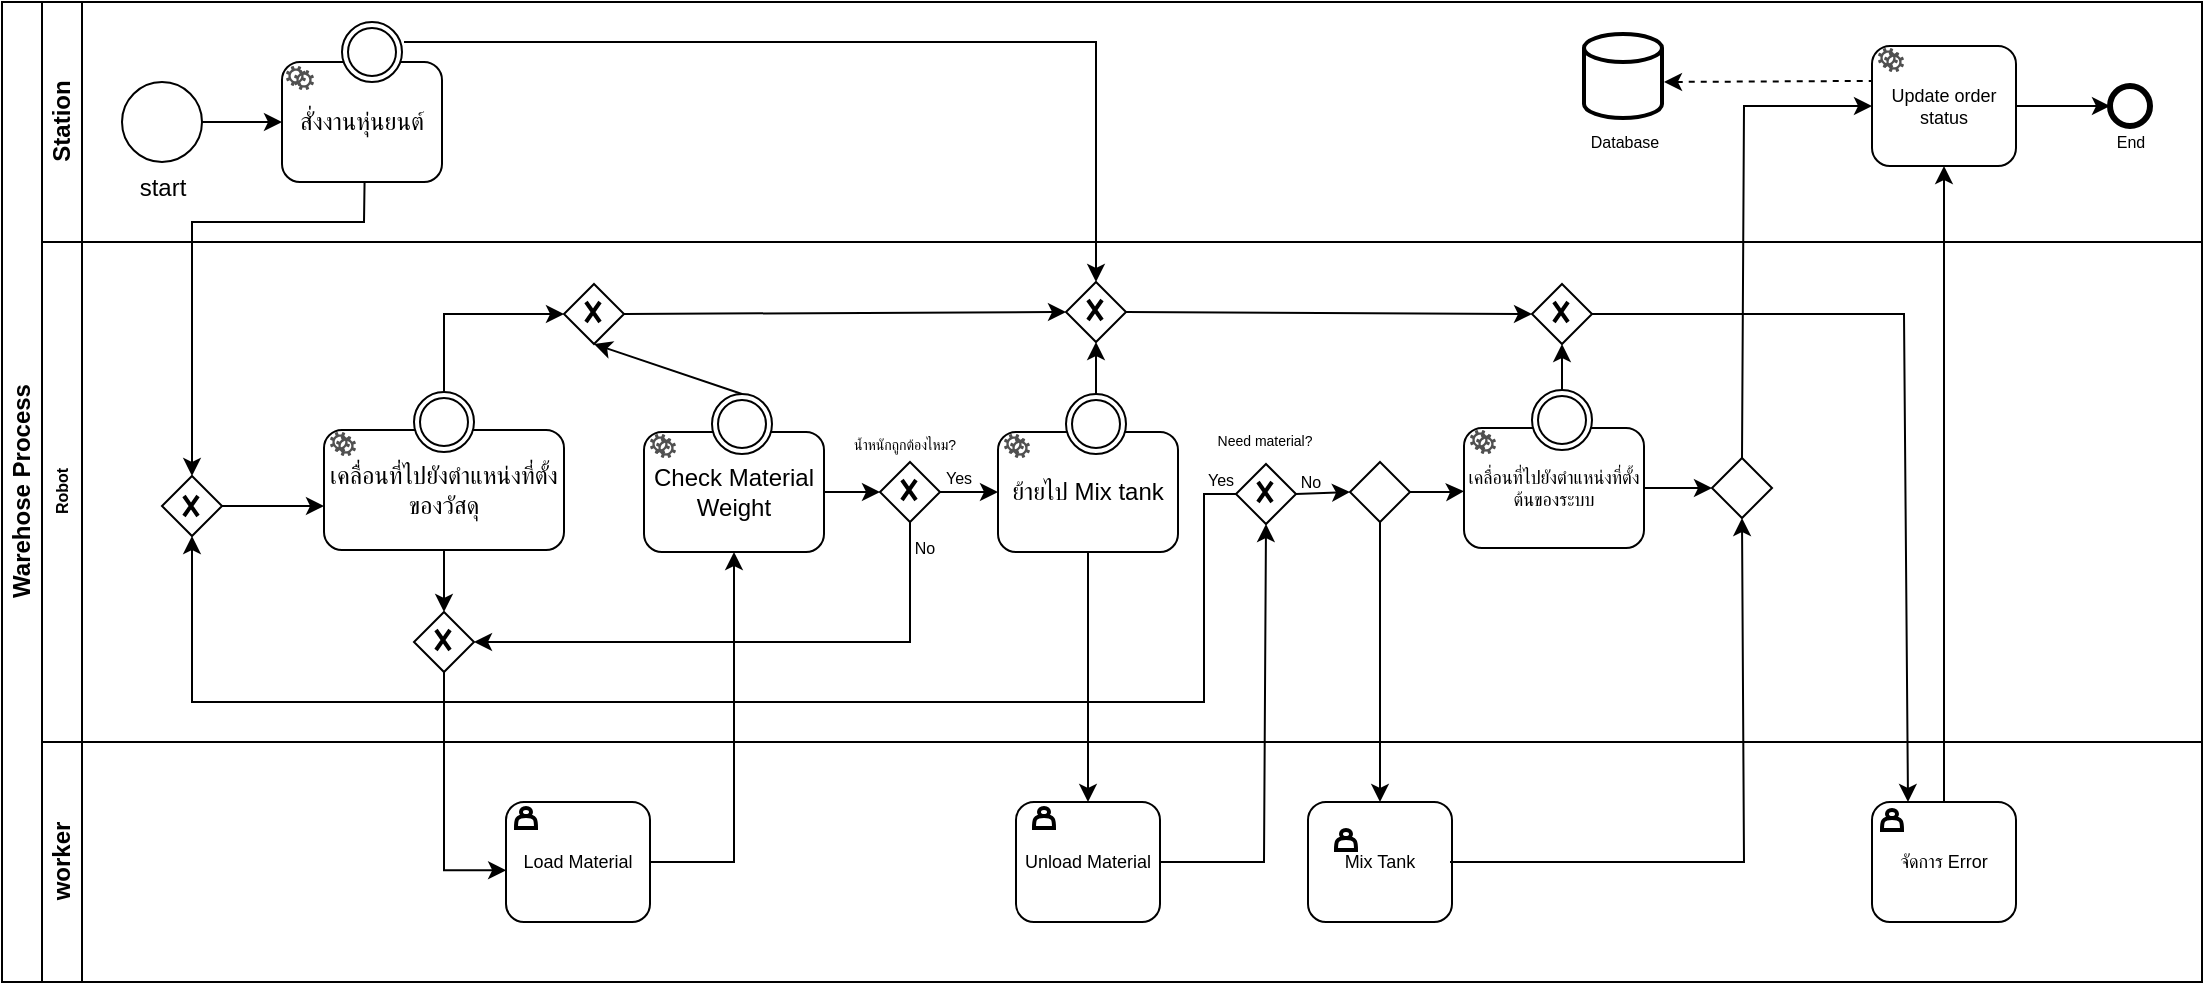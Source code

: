 <mxfile version="24.3.0" type="github">
  <diagram id="prtHgNgQTEPvFCAcTncT" name="Page-1">
    <mxGraphModel dx="206" dy="119" grid="1" gridSize="10" guides="1" tooltips="1" connect="1" arrows="1" fold="1" page="1" pageScale="1" pageWidth="1200" pageHeight="1600" math="0" shadow="0">
      <root>
        <mxCell id="0" />
        <mxCell id="1" parent="0" />
        <mxCell id="50eX8-EQaEEPfpNOqsvf-22" value="" style="edgeStyle=orthogonalEdgeStyle;rounded=0;orthogonalLoop=1;jettySize=auto;html=1;entryX=0.5;entryY=0;entryDx=0;entryDy=0;" parent="1" source="50eX8-EQaEEPfpNOqsvf-12" target="50eX8-EQaEEPfpNOqsvf-20" edge="1">
          <mxGeometry relative="1" as="geometry" />
        </mxCell>
        <mxCell id="50eX8-EQaEEPfpNOqsvf-12" value="เคลื่อนที่ไปยังตำแหน่งที่ตั้งของวัสดุ" style="rounded=1;whiteSpace=wrap;html=1;" parent="1" vertex="1">
          <mxGeometry x="200" y="334" width="120" height="60" as="geometry" />
        </mxCell>
        <mxCell id="50eX8-EQaEEPfpNOqsvf-9" value="" style="rhombus;whiteSpace=wrap;html=1;" parent="1" vertex="1">
          <mxGeometry x="119" y="357" width="30" height="30" as="geometry" />
        </mxCell>
        <mxCell id="dNxyNK7c78bLwvsdeMH5-19" value="Warehose Process" style="swimlane;html=1;childLayout=stackLayout;resizeParent=1;resizeParentMax=0;horizontal=0;startSize=20;horizontalStack=0;" parent="1" vertex="1">
          <mxGeometry x="39" y="120" width="1100" height="490" as="geometry" />
        </mxCell>
        <mxCell id="dNxyNK7c78bLwvsdeMH5-20" value="Station" style="swimlane;html=1;startSize=20;horizontal=0;" parent="dNxyNK7c78bLwvsdeMH5-19" vertex="1">
          <mxGeometry x="20" width="1080" height="120" as="geometry" />
        </mxCell>
        <mxCell id="dNxyNK7c78bLwvsdeMH5-25" value="" style="edgeStyle=orthogonalEdgeStyle;rounded=0;orthogonalLoop=1;jettySize=auto;html=1;" parent="dNxyNK7c78bLwvsdeMH5-20" source="dNxyNK7c78bLwvsdeMH5-23" target="dNxyNK7c78bLwvsdeMH5-24" edge="1">
          <mxGeometry relative="1" as="geometry" />
        </mxCell>
        <mxCell id="dNxyNK7c78bLwvsdeMH5-23" value="" style="ellipse;whiteSpace=wrap;html=1;" parent="dNxyNK7c78bLwvsdeMH5-20" vertex="1">
          <mxGeometry x="40" y="40" width="40" height="40" as="geometry" />
        </mxCell>
        <mxCell id="dNxyNK7c78bLwvsdeMH5-24" value="สั่งงานหุ่นยนต์" style="rounded=1;whiteSpace=wrap;html=1;fontFamily=Helvetica;fontSize=12;fontColor=#000000;align=center;" parent="dNxyNK7c78bLwvsdeMH5-20" vertex="1">
          <mxGeometry x="120" y="30" width="80" height="60" as="geometry" />
        </mxCell>
        <mxCell id="50eX8-EQaEEPfpNOqsvf-4" value="" style="group" parent="dNxyNK7c78bLwvsdeMH5-20" vertex="1" connectable="0">
          <mxGeometry x="150" y="10" width="30" height="30" as="geometry" />
        </mxCell>
        <mxCell id="50eX8-EQaEEPfpNOqsvf-2" value="" style="ellipse;whiteSpace=wrap;html=1;" parent="50eX8-EQaEEPfpNOqsvf-4" vertex="1">
          <mxGeometry width="30" height="30" as="geometry" />
        </mxCell>
        <mxCell id="50eX8-EQaEEPfpNOqsvf-3" value="" style="ellipse;whiteSpace=wrap;html=1;" parent="50eX8-EQaEEPfpNOqsvf-4" vertex="1">
          <mxGeometry x="3" y="3" width="24" height="24" as="geometry" />
        </mxCell>
        <mxCell id="50eX8-EQaEEPfpNOqsvf-7" value="" style="sketch=0;pointerEvents=1;shadow=0;dashed=0;html=1;strokeColor=none;labelPosition=center;verticalLabelPosition=bottom;verticalAlign=top;align=center;fillColor=#505050;shape=mxgraph.mscae.enterprise.settings" parent="dNxyNK7c78bLwvsdeMH5-20" vertex="1">
          <mxGeometry x="122" y="32" width="10" height="10" as="geometry" />
        </mxCell>
        <mxCell id="50eX8-EQaEEPfpNOqsvf-85" value="" style="ellipse;whiteSpace=wrap;html=1;strokeWidth=3;" parent="dNxyNK7c78bLwvsdeMH5-20" vertex="1">
          <mxGeometry x="1034" y="42" width="20" height="20" as="geometry" />
        </mxCell>
        <mxCell id="50eX8-EQaEEPfpNOqsvf-88" value="" style="strokeWidth=2;html=1;shape=mxgraph.flowchart.database;whiteSpace=wrap;" parent="dNxyNK7c78bLwvsdeMH5-20" vertex="1">
          <mxGeometry x="771" y="16" width="39" height="42" as="geometry" />
        </mxCell>
        <mxCell id="50eX8-EQaEEPfpNOqsvf-89" value="Database" style="text;html=1;align=center;verticalAlign=middle;resizable=0;points=[];autosize=1;strokeColor=none;fillColor=none;fontSize=8;" parent="dNxyNK7c78bLwvsdeMH5-20" vertex="1">
          <mxGeometry x="760.5" y="60" width="60" height="20" as="geometry" />
        </mxCell>
        <mxCell id="50eX8-EQaEEPfpNOqsvf-15" value="" style="sketch=0;pointerEvents=1;shadow=0;dashed=0;html=1;strokeColor=none;labelPosition=center;verticalLabelPosition=bottom;verticalAlign=top;align=center;fillColor=#505050;shape=mxgraph.mscae.enterprise.settings" parent="dNxyNK7c78bLwvsdeMH5-20" vertex="1">
          <mxGeometry x="126" y="34" width="10" height="10" as="geometry" />
        </mxCell>
        <mxCell id="dNxyNK7c78bLwvsdeMH5-21" value="Robot" style="swimlane;html=1;startSize=20;horizontal=0;fontSize=8;" parent="dNxyNK7c78bLwvsdeMH5-19" vertex="1">
          <mxGeometry x="20" y="120" width="1080" height="250" as="geometry" />
        </mxCell>
        <mxCell id="50eX8-EQaEEPfpNOqsvf-11" value="" style="shape=mxgraph.sysml.x;strokeWidth=2;" parent="dNxyNK7c78bLwvsdeMH5-21" vertex="1">
          <mxGeometry x="71" y="127" width="7" height="10" as="geometry" />
        </mxCell>
        <mxCell id="50eX8-EQaEEPfpNOqsvf-17" value="" style="group" parent="dNxyNK7c78bLwvsdeMH5-21" vertex="1" connectable="0">
          <mxGeometry x="186" y="75" width="30" height="30" as="geometry" />
        </mxCell>
        <mxCell id="50eX8-EQaEEPfpNOqsvf-18" value="" style="ellipse;whiteSpace=wrap;html=1;" parent="50eX8-EQaEEPfpNOqsvf-17" vertex="1">
          <mxGeometry width="30" height="30" as="geometry" />
        </mxCell>
        <mxCell id="50eX8-EQaEEPfpNOqsvf-19" value="" style="ellipse;whiteSpace=wrap;html=1;" parent="50eX8-EQaEEPfpNOqsvf-17" vertex="1">
          <mxGeometry x="3" y="3" width="24" height="24" as="geometry" />
        </mxCell>
        <mxCell id="50eX8-EQaEEPfpNOqsvf-20" value="" style="rhombus;whiteSpace=wrap;html=1;" parent="dNxyNK7c78bLwvsdeMH5-21" vertex="1">
          <mxGeometry x="186" y="185" width="30" height="30" as="geometry" />
        </mxCell>
        <mxCell id="50eX8-EQaEEPfpNOqsvf-51" value="" style="edgeStyle=none;orthogonalLoop=1;jettySize=auto;html=1;rounded=0;entryX=0;entryY=0.5;entryDx=0;entryDy=0;" parent="dNxyNK7c78bLwvsdeMH5-21" target="50eX8-EQaEEPfpNOqsvf-38" edge="1">
          <mxGeometry width="100" relative="1" as="geometry">
            <mxPoint x="291" y="36" as="sourcePoint" />
            <mxPoint x="391" y="36" as="targetPoint" />
            <Array as="points" />
          </mxGeometry>
        </mxCell>
        <mxCell id="50eX8-EQaEEPfpNOqsvf-61" value="No" style="text;html=1;align=center;verticalAlign=middle;resizable=0;points=[];autosize=1;strokeColor=none;fillColor=none;fontSize=8;" parent="dNxyNK7c78bLwvsdeMH5-21" vertex="1">
          <mxGeometry x="619" y="110" width="30" height="20" as="geometry" />
        </mxCell>
        <mxCell id="dNxyNK7c78bLwvsdeMH5-22" value="worker" style="swimlane;html=1;startSize=20;horizontal=0;" parent="dNxyNK7c78bLwvsdeMH5-19" vertex="1">
          <mxGeometry x="20" y="370" width="1080" height="120" as="geometry" />
        </mxCell>
        <mxCell id="50eX8-EQaEEPfpNOqsvf-91" value="Load Material" style="rounded=1;whiteSpace=wrap;html=1;fontSize=9;" parent="dNxyNK7c78bLwvsdeMH5-22" vertex="1">
          <mxGeometry x="232" y="30" width="72" height="60" as="geometry" />
        </mxCell>
        <mxCell id="50eX8-EQaEEPfpNOqsvf-94" value="Unload Material" style="rounded=1;whiteSpace=wrap;html=1;fontSize=9;" parent="dNxyNK7c78bLwvsdeMH5-22" vertex="1">
          <mxGeometry x="487" y="30" width="72" height="60" as="geometry" />
        </mxCell>
        <mxCell id="50eX8-EQaEEPfpNOqsvf-97" value="Mix Tank" style="rounded=1;whiteSpace=wrap;html=1;fontSize=9;" parent="dNxyNK7c78bLwvsdeMH5-22" vertex="1">
          <mxGeometry x="633" y="30" width="72" height="60" as="geometry" />
        </mxCell>
        <mxCell id="50eX8-EQaEEPfpNOqsvf-100" value="จัดการ Error" style="rounded=1;whiteSpace=wrap;html=1;fontSize=9;" parent="dNxyNK7c78bLwvsdeMH5-22" vertex="1">
          <mxGeometry x="915" y="30" width="72" height="60" as="geometry" />
        </mxCell>
        <mxCell id="50eX8-EQaEEPfpNOqsvf-103" value="" style="shape=actor;whiteSpace=wrap;html=1;strokeWidth=2;" parent="dNxyNK7c78bLwvsdeMH5-22" vertex="1">
          <mxGeometry x="237" y="33" width="10" height="10" as="geometry" />
        </mxCell>
        <mxCell id="50eX8-EQaEEPfpNOqsvf-104" value="" style="shape=actor;whiteSpace=wrap;html=1;strokeWidth=2;" parent="dNxyNK7c78bLwvsdeMH5-22" vertex="1">
          <mxGeometry x="496" y="33" width="10" height="10" as="geometry" />
        </mxCell>
        <mxCell id="50eX8-EQaEEPfpNOqsvf-105" value="" style="shape=actor;whiteSpace=wrap;html=1;strokeWidth=2;" parent="dNxyNK7c78bLwvsdeMH5-22" vertex="1">
          <mxGeometry x="920" y="34" width="10" height="10" as="geometry" />
        </mxCell>
        <mxCell id="50eX8-EQaEEPfpNOqsvf-107" value="" style="edgeStyle=orthogonalEdgeStyle;rounded=0;orthogonalLoop=1;jettySize=auto;html=1;exitX=0.5;exitY=1;exitDx=0;exitDy=0;entryX=0.001;entryY=0.569;entryDx=0;entryDy=0;entryPerimeter=0;" parent="dNxyNK7c78bLwvsdeMH5-19" source="50eX8-EQaEEPfpNOqsvf-20" target="50eX8-EQaEEPfpNOqsvf-91" edge="1">
          <mxGeometry relative="1" as="geometry">
            <mxPoint x="191" y="366.5" as="sourcePoint" />
            <mxPoint x="217" y="449.5" as="targetPoint" />
          </mxGeometry>
        </mxCell>
        <mxCell id="50eX8-EQaEEPfpNOqsvf-1" value="start" style="text;html=1;align=center;verticalAlign=middle;resizable=0;points=[];autosize=1;strokeColor=none;fillColor=none;" parent="1" vertex="1">
          <mxGeometry x="94" y="198" width="50" height="30" as="geometry" />
        </mxCell>
        <mxCell id="50eX8-EQaEEPfpNOqsvf-10" value="" style="edgeStyle=none;orthogonalLoop=1;jettySize=auto;html=1;rounded=0;exitX=0.516;exitY=1.001;exitDx=0;exitDy=0;entryX=0.5;entryY=0;entryDx=0;entryDy=0;exitPerimeter=0;" parent="1" source="dNxyNK7c78bLwvsdeMH5-24" target="50eX8-EQaEEPfpNOqsvf-9" edge="1">
          <mxGeometry width="100" relative="1" as="geometry">
            <mxPoint x="110" y="270" as="sourcePoint" />
            <mxPoint x="210" y="270" as="targetPoint" />
            <Array as="points">
              <mxPoint x="220" y="230" />
              <mxPoint x="134" y="230" />
            </Array>
          </mxGeometry>
        </mxCell>
        <mxCell id="50eX8-EQaEEPfpNOqsvf-13" value="" style="edgeStyle=none;orthogonalLoop=1;jettySize=auto;html=1;rounded=0;exitX=1;exitY=0.5;exitDx=0;exitDy=0;" parent="1" source="50eX8-EQaEEPfpNOqsvf-9" edge="1">
          <mxGeometry width="100" relative="1" as="geometry">
            <mxPoint x="100" y="372" as="sourcePoint" />
            <mxPoint x="200" y="372" as="targetPoint" />
            <Array as="points" />
          </mxGeometry>
        </mxCell>
        <mxCell id="50eX8-EQaEEPfpNOqsvf-8" value="" style="sketch=0;pointerEvents=1;shadow=0;dashed=0;html=1;strokeColor=none;labelPosition=center;verticalLabelPosition=bottom;verticalAlign=top;align=center;fillColor=#505050;shape=mxgraph.mscae.enterprise.settings" parent="1" vertex="1">
          <mxGeometry x="203" y="335" width="10" height="10" as="geometry" />
        </mxCell>
        <mxCell id="50eX8-EQaEEPfpNOqsvf-16" value="" style="sketch=0;pointerEvents=1;shadow=0;dashed=0;html=1;strokeColor=none;labelPosition=center;verticalLabelPosition=bottom;verticalAlign=top;align=center;fillColor=#505050;shape=mxgraph.mscae.enterprise.settings" parent="1" vertex="1">
          <mxGeometry x="206" y="337" width="10" height="10" as="geometry" />
        </mxCell>
        <mxCell id="50eX8-EQaEEPfpNOqsvf-21" value="" style="shape=mxgraph.sysml.x;strokeWidth=2;" parent="1" vertex="1">
          <mxGeometry x="256" y="434" width="7" height="10" as="geometry" />
        </mxCell>
        <mxCell id="50eX8-EQaEEPfpNOqsvf-31" value="" style="edgeStyle=orthogonalEdgeStyle;rounded=0;orthogonalLoop=1;jettySize=auto;html=1;entryX=0;entryY=0.5;entryDx=0;entryDy=0;" parent="1" source="50eX8-EQaEEPfpNOqsvf-23" target="50eX8-EQaEEPfpNOqsvf-29" edge="1">
          <mxGeometry relative="1" as="geometry" />
        </mxCell>
        <mxCell id="50eX8-EQaEEPfpNOqsvf-23" value="Check Material Weight" style="rounded=1;whiteSpace=wrap;html=1;" parent="1" vertex="1">
          <mxGeometry x="360" y="335" width="90" height="60" as="geometry" />
        </mxCell>
        <mxCell id="50eX8-EQaEEPfpNOqsvf-24" value="" style="group" parent="1" vertex="1" connectable="0">
          <mxGeometry x="394" y="316" width="30" height="30" as="geometry" />
        </mxCell>
        <mxCell id="50eX8-EQaEEPfpNOqsvf-25" value="" style="ellipse;whiteSpace=wrap;html=1;" parent="50eX8-EQaEEPfpNOqsvf-24" vertex="1">
          <mxGeometry width="30" height="30" as="geometry" />
        </mxCell>
        <mxCell id="50eX8-EQaEEPfpNOqsvf-26" value="" style="ellipse;whiteSpace=wrap;html=1;" parent="50eX8-EQaEEPfpNOqsvf-24" vertex="1">
          <mxGeometry x="3" y="3" width="24" height="24" as="geometry" />
        </mxCell>
        <mxCell id="50eX8-EQaEEPfpNOqsvf-27" value="" style="sketch=0;pointerEvents=1;shadow=0;dashed=0;html=1;strokeColor=none;labelPosition=center;verticalLabelPosition=bottom;verticalAlign=top;align=center;fillColor=#505050;shape=mxgraph.mscae.enterprise.settings" parent="1" vertex="1">
          <mxGeometry x="363" y="336" width="10" height="10" as="geometry" />
        </mxCell>
        <mxCell id="50eX8-EQaEEPfpNOqsvf-28" value="" style="sketch=0;pointerEvents=1;shadow=0;dashed=0;html=1;strokeColor=none;labelPosition=center;verticalLabelPosition=bottom;verticalAlign=top;align=center;fillColor=#505050;shape=mxgraph.mscae.enterprise.settings" parent="1" vertex="1">
          <mxGeometry x="366" y="338" width="10" height="10" as="geometry" />
        </mxCell>
        <mxCell id="50eX8-EQaEEPfpNOqsvf-46" value="" style="edgeStyle=orthogonalEdgeStyle;rounded=0;orthogonalLoop=1;jettySize=auto;html=1;entryX=0;entryY=0.5;entryDx=0;entryDy=0;" parent="1" source="50eX8-EQaEEPfpNOqsvf-29" target="50eX8-EQaEEPfpNOqsvf-40" edge="1">
          <mxGeometry relative="1" as="geometry" />
        </mxCell>
        <mxCell id="50eX8-EQaEEPfpNOqsvf-29" value="" style="rhombus;whiteSpace=wrap;html=1;" parent="1" vertex="1">
          <mxGeometry x="478" y="350" width="30" height="30" as="geometry" />
        </mxCell>
        <mxCell id="50eX8-EQaEEPfpNOqsvf-30" value="" style="shape=mxgraph.sysml.x;strokeWidth=2;" parent="1" vertex="1">
          <mxGeometry x="489" y="359" width="7" height="10" as="geometry" />
        </mxCell>
        <mxCell id="50eX8-EQaEEPfpNOqsvf-32" value="" style="edgeStyle=none;orthogonalLoop=1;jettySize=auto;html=1;rounded=0;exitX=0.5;exitY=1;exitDx=0;exitDy=0;entryX=1;entryY=0.5;entryDx=0;entryDy=0;" parent="1" source="50eX8-EQaEEPfpNOqsvf-29" target="50eX8-EQaEEPfpNOqsvf-20" edge="1">
          <mxGeometry width="100" relative="1" as="geometry">
            <mxPoint x="360" y="440" as="sourcePoint" />
            <mxPoint x="460" y="440" as="targetPoint" />
            <Array as="points">
              <mxPoint x="493" y="440" />
            </Array>
          </mxGeometry>
        </mxCell>
        <mxCell id="50eX8-EQaEEPfpNOqsvf-37" value="" style="edgeStyle=orthogonalEdgeStyle;rounded=0;orthogonalLoop=1;jettySize=auto;html=1;endArrow=none;endFill=0;startArrow=classic;startFill=1;" parent="1" source="50eX8-EQaEEPfpNOqsvf-33" target="50eX8-EQaEEPfpNOqsvf-18" edge="1">
          <mxGeometry relative="1" as="geometry" />
        </mxCell>
        <mxCell id="50eX8-EQaEEPfpNOqsvf-33" value="" style="rhombus;whiteSpace=wrap;html=1;" parent="1" vertex="1">
          <mxGeometry x="320" y="261" width="30" height="30" as="geometry" />
        </mxCell>
        <mxCell id="50eX8-EQaEEPfpNOqsvf-34" value="" style="shape=mxgraph.sysml.x;strokeWidth=2;" parent="1" vertex="1">
          <mxGeometry x="331" y="270" width="7" height="10" as="geometry" />
        </mxCell>
        <mxCell id="50eX8-EQaEEPfpNOqsvf-38" value="" style="rhombus;whiteSpace=wrap;html=1;" parent="1" vertex="1">
          <mxGeometry x="571" y="260" width="30" height="30" as="geometry" />
        </mxCell>
        <mxCell id="50eX8-EQaEEPfpNOqsvf-39" value="" style="shape=mxgraph.sysml.x;strokeWidth=2;" parent="1" vertex="1">
          <mxGeometry x="582" y="269" width="7" height="10" as="geometry" />
        </mxCell>
        <mxCell id="50eX8-EQaEEPfpNOqsvf-40" value="ย้ายไป Mix tank" style="rounded=1;whiteSpace=wrap;html=1;" parent="1" vertex="1">
          <mxGeometry x="537" y="335" width="90" height="60" as="geometry" />
        </mxCell>
        <mxCell id="50eX8-EQaEEPfpNOqsvf-41" value="" style="group" parent="1" vertex="1" connectable="0">
          <mxGeometry x="571" y="316" width="30" height="30" as="geometry" />
        </mxCell>
        <mxCell id="50eX8-EQaEEPfpNOqsvf-42" value="" style="ellipse;whiteSpace=wrap;html=1;" parent="50eX8-EQaEEPfpNOqsvf-41" vertex="1">
          <mxGeometry width="30" height="30" as="geometry" />
        </mxCell>
        <mxCell id="50eX8-EQaEEPfpNOqsvf-43" value="" style="ellipse;whiteSpace=wrap;html=1;" parent="50eX8-EQaEEPfpNOqsvf-41" vertex="1">
          <mxGeometry x="3" y="3" width="24" height="24" as="geometry" />
        </mxCell>
        <mxCell id="50eX8-EQaEEPfpNOqsvf-44" value="" style="sketch=0;pointerEvents=1;shadow=0;dashed=0;html=1;strokeColor=none;labelPosition=center;verticalLabelPosition=bottom;verticalAlign=top;align=center;fillColor=#505050;shape=mxgraph.mscae.enterprise.settings" parent="1" vertex="1">
          <mxGeometry x="540" y="336" width="10" height="10" as="geometry" />
        </mxCell>
        <mxCell id="50eX8-EQaEEPfpNOqsvf-45" value="" style="sketch=0;pointerEvents=1;shadow=0;dashed=0;html=1;strokeColor=none;labelPosition=center;verticalLabelPosition=bottom;verticalAlign=top;align=center;fillColor=#505050;shape=mxgraph.mscae.enterprise.settings" parent="1" vertex="1">
          <mxGeometry x="543" y="338" width="10" height="10" as="geometry" />
        </mxCell>
        <mxCell id="50eX8-EQaEEPfpNOqsvf-48" value="" style="edgeStyle=orthogonalEdgeStyle;rounded=0;orthogonalLoop=1;jettySize=auto;html=1;" parent="1" edge="1">
          <mxGeometry relative="1" as="geometry">
            <mxPoint x="586" y="316" as="sourcePoint" />
            <mxPoint x="586" y="290" as="targetPoint" />
          </mxGeometry>
        </mxCell>
        <mxCell id="50eX8-EQaEEPfpNOqsvf-49" value="Yes" style="text;html=1;align=center;verticalAlign=middle;resizable=0;points=[];autosize=1;strokeColor=none;fillColor=none;fontSize=8;" parent="1" vertex="1">
          <mxGeometry x="497" y="348" width="40" height="20" as="geometry" />
        </mxCell>
        <mxCell id="50eX8-EQaEEPfpNOqsvf-50" value="No" style="text;html=1;align=center;verticalAlign=middle;resizable=0;points=[];autosize=1;strokeColor=none;fillColor=none;fontSize=8;" parent="1" vertex="1">
          <mxGeometry x="485" y="383" width="30" height="20" as="geometry" />
        </mxCell>
        <mxCell id="50eX8-EQaEEPfpNOqsvf-52" value="น้ำหนักถูกต้องไหม?" style="text;html=1;align=center;verticalAlign=middle;resizable=0;points=[];autosize=1;strokeColor=none;fillColor=none;fontSize=7;" parent="1" vertex="1">
          <mxGeometry x="450" y="332" width="80" height="20" as="geometry" />
        </mxCell>
        <mxCell id="50eX8-EQaEEPfpNOqsvf-53" value="" style="rhombus;whiteSpace=wrap;html=1;" parent="1" vertex="1">
          <mxGeometry x="656" y="351" width="30" height="30" as="geometry" />
        </mxCell>
        <mxCell id="50eX8-EQaEEPfpNOqsvf-54" value="" style="shape=mxgraph.sysml.x;strokeWidth=2;" parent="1" vertex="1">
          <mxGeometry x="667" y="360" width="7" height="10" as="geometry" />
        </mxCell>
        <mxCell id="50eX8-EQaEEPfpNOqsvf-55" value="" style="edgeStyle=none;orthogonalLoop=1;jettySize=auto;html=1;rounded=0;exitX=0;exitY=0.5;exitDx=0;exitDy=0;entryX=0.5;entryY=1;entryDx=0;entryDy=0;" parent="1" source="50eX8-EQaEEPfpNOqsvf-53" target="50eX8-EQaEEPfpNOqsvf-9" edge="1">
          <mxGeometry width="100" relative="1" as="geometry">
            <mxPoint x="590" y="400" as="sourcePoint" />
            <mxPoint x="130" y="470" as="targetPoint" />
            <Array as="points">
              <mxPoint x="640" y="366" />
              <mxPoint x="640" y="470" />
              <mxPoint x="134" y="470" />
            </Array>
          </mxGeometry>
        </mxCell>
        <mxCell id="50eX8-EQaEEPfpNOqsvf-56" value="Yes" style="text;html=1;align=center;verticalAlign=middle;resizable=0;points=[];autosize=1;strokeColor=none;fillColor=none;fontSize=8;" parent="1" vertex="1">
          <mxGeometry x="628" y="349" width="40" height="20" as="geometry" />
        </mxCell>
        <mxCell id="50eX8-EQaEEPfpNOqsvf-69" value="" style="edgeStyle=orthogonalEdgeStyle;rounded=0;orthogonalLoop=1;jettySize=auto;html=1;entryX=0;entryY=0.528;entryDx=0;entryDy=0;entryPerimeter=0;" parent="1" source="50eX8-EQaEEPfpNOqsvf-57" target="50eX8-EQaEEPfpNOqsvf-63" edge="1">
          <mxGeometry relative="1" as="geometry" />
        </mxCell>
        <mxCell id="50eX8-EQaEEPfpNOqsvf-57" value="" style="rhombus;whiteSpace=wrap;html=1;" parent="1" vertex="1">
          <mxGeometry x="713" y="350" width="30" height="30" as="geometry" />
        </mxCell>
        <mxCell id="50eX8-EQaEEPfpNOqsvf-59" value="" style="shape=image;html=1;verticalAlign=top;verticalLabelPosition=bottom;labelBackgroundColor=#ffffff;imageAspect=0;aspect=fixed;image=https://cdn4.iconfinder.com/data/icons/ionicons/512/icon-plus-128.png" parent="1" vertex="1">
          <mxGeometry x="719" y="355" width="18" height="18" as="geometry" />
        </mxCell>
        <mxCell id="50eX8-EQaEEPfpNOqsvf-62" value="Need material?" style="text;html=1;align=center;verticalAlign=middle;resizable=0;points=[];autosize=1;strokeColor=none;fillColor=none;fontSize=7;" parent="1" vertex="1">
          <mxGeometry x="635" y="330" width="70" height="20" as="geometry" />
        </mxCell>
        <mxCell id="50eX8-EQaEEPfpNOqsvf-63" value="เคลื่อนที่ไปยังตำแหน่งที่ตั้งต้นของระบบ" style="rounded=1;whiteSpace=wrap;html=1;fontSize=9;" parent="1" vertex="1">
          <mxGeometry x="770" y="333" width="90" height="60" as="geometry" />
        </mxCell>
        <mxCell id="50eX8-EQaEEPfpNOqsvf-64" value="" style="group" parent="1" vertex="1" connectable="0">
          <mxGeometry x="804" y="314" width="30" height="30" as="geometry" />
        </mxCell>
        <mxCell id="50eX8-EQaEEPfpNOqsvf-65" value="" style="ellipse;whiteSpace=wrap;html=1;" parent="50eX8-EQaEEPfpNOqsvf-64" vertex="1">
          <mxGeometry width="30" height="30" as="geometry" />
        </mxCell>
        <mxCell id="50eX8-EQaEEPfpNOqsvf-66" value="" style="ellipse;whiteSpace=wrap;html=1;" parent="50eX8-EQaEEPfpNOqsvf-64" vertex="1">
          <mxGeometry x="3" y="3" width="24" height="24" as="geometry" />
        </mxCell>
        <mxCell id="50eX8-EQaEEPfpNOqsvf-67" value="" style="sketch=0;pointerEvents=1;shadow=0;dashed=0;html=1;strokeColor=none;labelPosition=center;verticalLabelPosition=bottom;verticalAlign=top;align=center;fillColor=#505050;shape=mxgraph.mscae.enterprise.settings" parent="1" vertex="1">
          <mxGeometry x="773" y="334" width="10" height="10" as="geometry" />
        </mxCell>
        <mxCell id="50eX8-EQaEEPfpNOqsvf-68" value="" style="sketch=0;pointerEvents=1;shadow=0;dashed=0;html=1;strokeColor=none;labelPosition=center;verticalLabelPosition=bottom;verticalAlign=top;align=center;fillColor=#505050;shape=mxgraph.mscae.enterprise.settings" parent="1" vertex="1">
          <mxGeometry x="776" y="336" width="10" height="10" as="geometry" />
        </mxCell>
        <mxCell id="50eX8-EQaEEPfpNOqsvf-70" value="" style="rhombus;whiteSpace=wrap;html=1;" parent="1" vertex="1">
          <mxGeometry x="894" y="348" width="30" height="30" as="geometry" />
        </mxCell>
        <mxCell id="50eX8-EQaEEPfpNOqsvf-71" value="" style="shape=image;html=1;verticalAlign=top;verticalLabelPosition=bottom;labelBackgroundColor=#ffffff;imageAspect=0;aspect=fixed;image=https://cdn4.iconfinder.com/data/icons/ionicons/512/icon-plus-128.png" parent="1" vertex="1">
          <mxGeometry x="900" y="353" width="18" height="18" as="geometry" />
        </mxCell>
        <mxCell id="50eX8-EQaEEPfpNOqsvf-73" value="" style="edgeStyle=none;orthogonalLoop=1;jettySize=auto;html=1;rounded=0;exitX=1;exitY=0.5;exitDx=0;exitDy=0;entryX=0;entryY=0.5;entryDx=0;entryDy=0;" parent="1" source="50eX8-EQaEEPfpNOqsvf-53" target="50eX8-EQaEEPfpNOqsvf-57" edge="1">
          <mxGeometry width="100" relative="1" as="geometry">
            <mxPoint x="640" y="380" as="sourcePoint" />
            <mxPoint x="740" y="380" as="targetPoint" />
            <Array as="points" />
          </mxGeometry>
        </mxCell>
        <mxCell id="50eX8-EQaEEPfpNOqsvf-74" value="" style="edgeStyle=none;orthogonalLoop=1;jettySize=auto;html=1;rounded=0;exitX=1;exitY=0.5;exitDx=0;exitDy=0;entryX=0;entryY=0.5;entryDx=0;entryDy=0;" parent="1" source="50eX8-EQaEEPfpNOqsvf-63" target="50eX8-EQaEEPfpNOqsvf-70" edge="1">
          <mxGeometry width="100" relative="1" as="geometry">
            <mxPoint x="820" y="370" as="sourcePoint" />
            <mxPoint x="920" y="370" as="targetPoint" />
            <Array as="points" />
          </mxGeometry>
        </mxCell>
        <mxCell id="50eX8-EQaEEPfpNOqsvf-75" value="" style="rhombus;whiteSpace=wrap;html=1;" parent="1" vertex="1">
          <mxGeometry x="804" y="261" width="30" height="30" as="geometry" />
        </mxCell>
        <mxCell id="50eX8-EQaEEPfpNOqsvf-76" value="" style="shape=mxgraph.sysml.x;strokeWidth=2;" parent="1" vertex="1">
          <mxGeometry x="815" y="270" width="7" height="10" as="geometry" />
        </mxCell>
        <mxCell id="50eX8-EQaEEPfpNOqsvf-78" value="" style="edgeStyle=none;orthogonalLoop=1;jettySize=auto;html=1;rounded=0;entryX=0.5;entryY=1;entryDx=0;entryDy=0;exitX=0.5;exitY=0;exitDx=0;exitDy=0;" parent="1" source="50eX8-EQaEEPfpNOqsvf-65" target="50eX8-EQaEEPfpNOqsvf-75" edge="1">
          <mxGeometry width="100" relative="1" as="geometry">
            <mxPoint x="770" y="310" as="sourcePoint" />
            <mxPoint x="870" y="310" as="targetPoint" />
            <Array as="points" />
          </mxGeometry>
        </mxCell>
        <mxCell id="50eX8-EQaEEPfpNOqsvf-79" value="" style="edgeStyle=none;orthogonalLoop=1;jettySize=auto;html=1;rounded=0;entryX=0.5;entryY=0;entryDx=0;entryDy=0;" parent="1" edge="1">
          <mxGeometry width="100" relative="1" as="geometry">
            <mxPoint x="240" y="140" as="sourcePoint" />
            <mxPoint x="586" y="260.0" as="targetPoint" />
            <Array as="points">
              <mxPoint x="586" y="140" />
            </Array>
          </mxGeometry>
        </mxCell>
        <mxCell id="50eX8-EQaEEPfpNOqsvf-80" value="" style="edgeStyle=none;orthogonalLoop=1;jettySize=auto;html=1;rounded=0;exitX=1;exitY=0.5;exitDx=0;exitDy=0;entryX=0;entryY=0.5;entryDx=0;entryDy=0;" parent="1" source="50eX8-EQaEEPfpNOqsvf-38" target="50eX8-EQaEEPfpNOqsvf-75" edge="1">
          <mxGeometry width="100" relative="1" as="geometry">
            <mxPoint x="660" y="280" as="sourcePoint" />
            <mxPoint x="760" y="280" as="targetPoint" />
            <Array as="points" />
          </mxGeometry>
        </mxCell>
        <mxCell id="50eX8-EQaEEPfpNOqsvf-81" value="Update order status" style="rounded=1;whiteSpace=wrap;html=1;fontSize=9;" parent="1" vertex="1">
          <mxGeometry x="974" y="142" width="72" height="60" as="geometry" />
        </mxCell>
        <mxCell id="50eX8-EQaEEPfpNOqsvf-82" value="" style="sketch=0;pointerEvents=1;shadow=0;dashed=0;html=1;strokeColor=none;labelPosition=center;verticalLabelPosition=bottom;verticalAlign=top;align=center;fillColor=#505050;shape=mxgraph.mscae.enterprise.settings" parent="1" vertex="1">
          <mxGeometry x="977" y="143" width="10" height="10" as="geometry" />
        </mxCell>
        <mxCell id="50eX8-EQaEEPfpNOqsvf-83" value="" style="sketch=0;pointerEvents=1;shadow=0;dashed=0;html=1;strokeColor=none;labelPosition=center;verticalLabelPosition=bottom;verticalAlign=top;align=center;fillColor=#505050;shape=mxgraph.mscae.enterprise.settings" parent="1" vertex="1">
          <mxGeometry x="980" y="145" width="10" height="10" as="geometry" />
        </mxCell>
        <mxCell id="50eX8-EQaEEPfpNOqsvf-84" value="" style="edgeStyle=none;orthogonalLoop=1;jettySize=auto;html=1;rounded=0;exitX=0.5;exitY=0;exitDx=0;exitDy=0;entryX=0;entryY=0.5;entryDx=0;entryDy=0;" parent="1" source="50eX8-EQaEEPfpNOqsvf-70" target="50eX8-EQaEEPfpNOqsvf-81" edge="1">
          <mxGeometry width="100" relative="1" as="geometry">
            <mxPoint x="860" y="290" as="sourcePoint" />
            <mxPoint x="960" y="290" as="targetPoint" />
            <Array as="points">
              <mxPoint x="910" y="172" />
            </Array>
          </mxGeometry>
        </mxCell>
        <mxCell id="50eX8-EQaEEPfpNOqsvf-86" value="End" style="text;html=1;align=center;verticalAlign=middle;resizable=0;points=[];autosize=1;strokeColor=none;fillColor=none;fontSize=8;" parent="1" vertex="1">
          <mxGeometry x="1083" y="180" width="40" height="20" as="geometry" />
        </mxCell>
        <mxCell id="50eX8-EQaEEPfpNOqsvf-87" value="" style="edgeStyle=none;orthogonalLoop=1;jettySize=auto;html=1;rounded=0;exitX=1;exitY=0.5;exitDx=0;exitDy=0;entryX=0;entryY=0.5;entryDx=0;entryDy=0;" parent="1" source="50eX8-EQaEEPfpNOqsvf-81" target="50eX8-EQaEEPfpNOqsvf-85" edge="1">
          <mxGeometry width="100" relative="1" as="geometry">
            <mxPoint x="1013" y="170" as="sourcePoint" />
            <mxPoint x="1113" y="170" as="targetPoint" />
            <Array as="points" />
          </mxGeometry>
        </mxCell>
        <mxCell id="50eX8-EQaEEPfpNOqsvf-90" value="" style="edgeStyle=none;orthogonalLoop=1;jettySize=auto;html=1;rounded=0;dashed=1;endArrow=none;endFill=0;startArrow=classic;startFill=1;entryX=-0.564;entryY=1.445;entryDx=0;entryDy=0;entryPerimeter=0;" parent="1" target="50eX8-EQaEEPfpNOqsvf-83" edge="1">
          <mxGeometry width="100" relative="1" as="geometry">
            <mxPoint x="870" y="160" as="sourcePoint" />
            <mxPoint x="950" y="160" as="targetPoint" />
            <Array as="points" />
          </mxGeometry>
        </mxCell>
        <mxCell id="50eX8-EQaEEPfpNOqsvf-106" value="" style="shape=actor;whiteSpace=wrap;html=1;strokeWidth=2;" parent="1" vertex="1">
          <mxGeometry x="706" y="534" width="10" height="10" as="geometry" />
        </mxCell>
        <mxCell id="50eX8-EQaEEPfpNOqsvf-108" value="" style="edgeStyle=none;orthogonalLoop=1;jettySize=auto;html=1;rounded=0;entryX=0.5;entryY=1;entryDx=0;entryDy=0;exitX=1;exitY=0.5;exitDx=0;exitDy=0;" parent="1" source="50eX8-EQaEEPfpNOqsvf-94" target="50eX8-EQaEEPfpNOqsvf-53" edge="1">
          <mxGeometry width="100" relative="1" as="geometry">
            <mxPoint x="580" y="550" as="sourcePoint" />
            <mxPoint x="680" y="550" as="targetPoint" />
            <Array as="points">
              <mxPoint x="670" y="550" />
            </Array>
          </mxGeometry>
        </mxCell>
        <mxCell id="50eX8-EQaEEPfpNOqsvf-109" value="" style="edgeStyle=none;orthogonalLoop=1;jettySize=auto;html=1;rounded=0;exitX=0.5;exitY=1;exitDx=0;exitDy=0;entryX=0.5;entryY=0;entryDx=0;entryDy=0;" parent="1" source="50eX8-EQaEEPfpNOqsvf-57" target="50eX8-EQaEEPfpNOqsvf-97" edge="1">
          <mxGeometry width="100" relative="1" as="geometry">
            <mxPoint x="660" y="410" as="sourcePoint" />
            <mxPoint x="760" y="410" as="targetPoint" />
            <Array as="points" />
          </mxGeometry>
        </mxCell>
        <mxCell id="50eX8-EQaEEPfpNOqsvf-110" value="" style="edgeStyle=none;orthogonalLoop=1;jettySize=auto;html=1;rounded=0;entryX=0.5;entryY=1;entryDx=0;entryDy=0;" parent="1" target="50eX8-EQaEEPfpNOqsvf-70" edge="1">
          <mxGeometry width="100" relative="1" as="geometry">
            <mxPoint x="763" y="550" as="sourcePoint" />
            <mxPoint x="912" y="378" as="targetPoint" />
            <Array as="points">
              <mxPoint x="910" y="550" />
            </Array>
          </mxGeometry>
        </mxCell>
        <mxCell id="50eX8-EQaEEPfpNOqsvf-111" value="" style="edgeStyle=none;orthogonalLoop=1;jettySize=auto;html=1;rounded=0;exitX=0.5;exitY=0;exitDx=0;exitDy=0;entryX=0.5;entryY=1;entryDx=0;entryDy=0;" parent="1" source="50eX8-EQaEEPfpNOqsvf-100" target="50eX8-EQaEEPfpNOqsvf-81" edge="1">
          <mxGeometry width="100" relative="1" as="geometry">
            <mxPoint x="960" y="370" as="sourcePoint" />
            <mxPoint x="1060" y="370" as="targetPoint" />
            <Array as="points" />
          </mxGeometry>
        </mxCell>
        <mxCell id="50eX8-EQaEEPfpNOqsvf-112" value="" style="edgeStyle=none;orthogonalLoop=1;jettySize=auto;html=1;rounded=0;exitX=1;exitY=0.5;exitDx=0;exitDy=0;entryX=0.25;entryY=0;entryDx=0;entryDy=0;" parent="1" source="50eX8-EQaEEPfpNOqsvf-75" target="50eX8-EQaEEPfpNOqsvf-100" edge="1">
          <mxGeometry width="100" relative="1" as="geometry">
            <mxPoint x="880" y="310" as="sourcePoint" />
            <mxPoint x="980" y="310" as="targetPoint" />
            <Array as="points">
              <mxPoint x="990" y="276" />
            </Array>
          </mxGeometry>
        </mxCell>
        <mxCell id="C-rljzD_ZKjEVcnqJTgn-1" value="" style="edgeStyle=none;orthogonalLoop=1;jettySize=auto;html=1;rounded=0;entryX=0.5;entryY=1;entryDx=0;entryDy=0;exitX=0.5;exitY=0;exitDx=0;exitDy=0;" edge="1" parent="1" source="50eX8-EQaEEPfpNOqsvf-25" target="50eX8-EQaEEPfpNOqsvf-33">
          <mxGeometry width="100" relative="1" as="geometry">
            <mxPoint x="350" y="300" as="sourcePoint" />
            <mxPoint x="450" y="300" as="targetPoint" />
            <Array as="points" />
          </mxGeometry>
        </mxCell>
        <mxCell id="C-rljzD_ZKjEVcnqJTgn-2" value="" style="edgeStyle=none;orthogonalLoop=1;jettySize=auto;html=1;rounded=0;exitX=1;exitY=0.5;exitDx=0;exitDy=0;entryX=0.5;entryY=1;entryDx=0;entryDy=0;" edge="1" parent="1" source="50eX8-EQaEEPfpNOqsvf-91" target="50eX8-EQaEEPfpNOqsvf-23">
          <mxGeometry width="100" relative="1" as="geometry">
            <mxPoint x="340" y="550" as="sourcePoint" />
            <mxPoint x="440" y="550" as="targetPoint" />
            <Array as="points">
              <mxPoint x="405" y="550" />
            </Array>
          </mxGeometry>
        </mxCell>
        <mxCell id="C-rljzD_ZKjEVcnqJTgn-3" value="" style="edgeStyle=none;orthogonalLoop=1;jettySize=auto;html=1;rounded=0;exitX=0.5;exitY=1;exitDx=0;exitDy=0;entryX=0.5;entryY=0;entryDx=0;entryDy=0;" edge="1" parent="1" source="50eX8-EQaEEPfpNOqsvf-40" target="50eX8-EQaEEPfpNOqsvf-94">
          <mxGeometry width="100" relative="1" as="geometry">
            <mxPoint x="530" y="410" as="sourcePoint" />
            <mxPoint x="630" y="410" as="targetPoint" />
            <Array as="points" />
          </mxGeometry>
        </mxCell>
      </root>
    </mxGraphModel>
  </diagram>
</mxfile>
